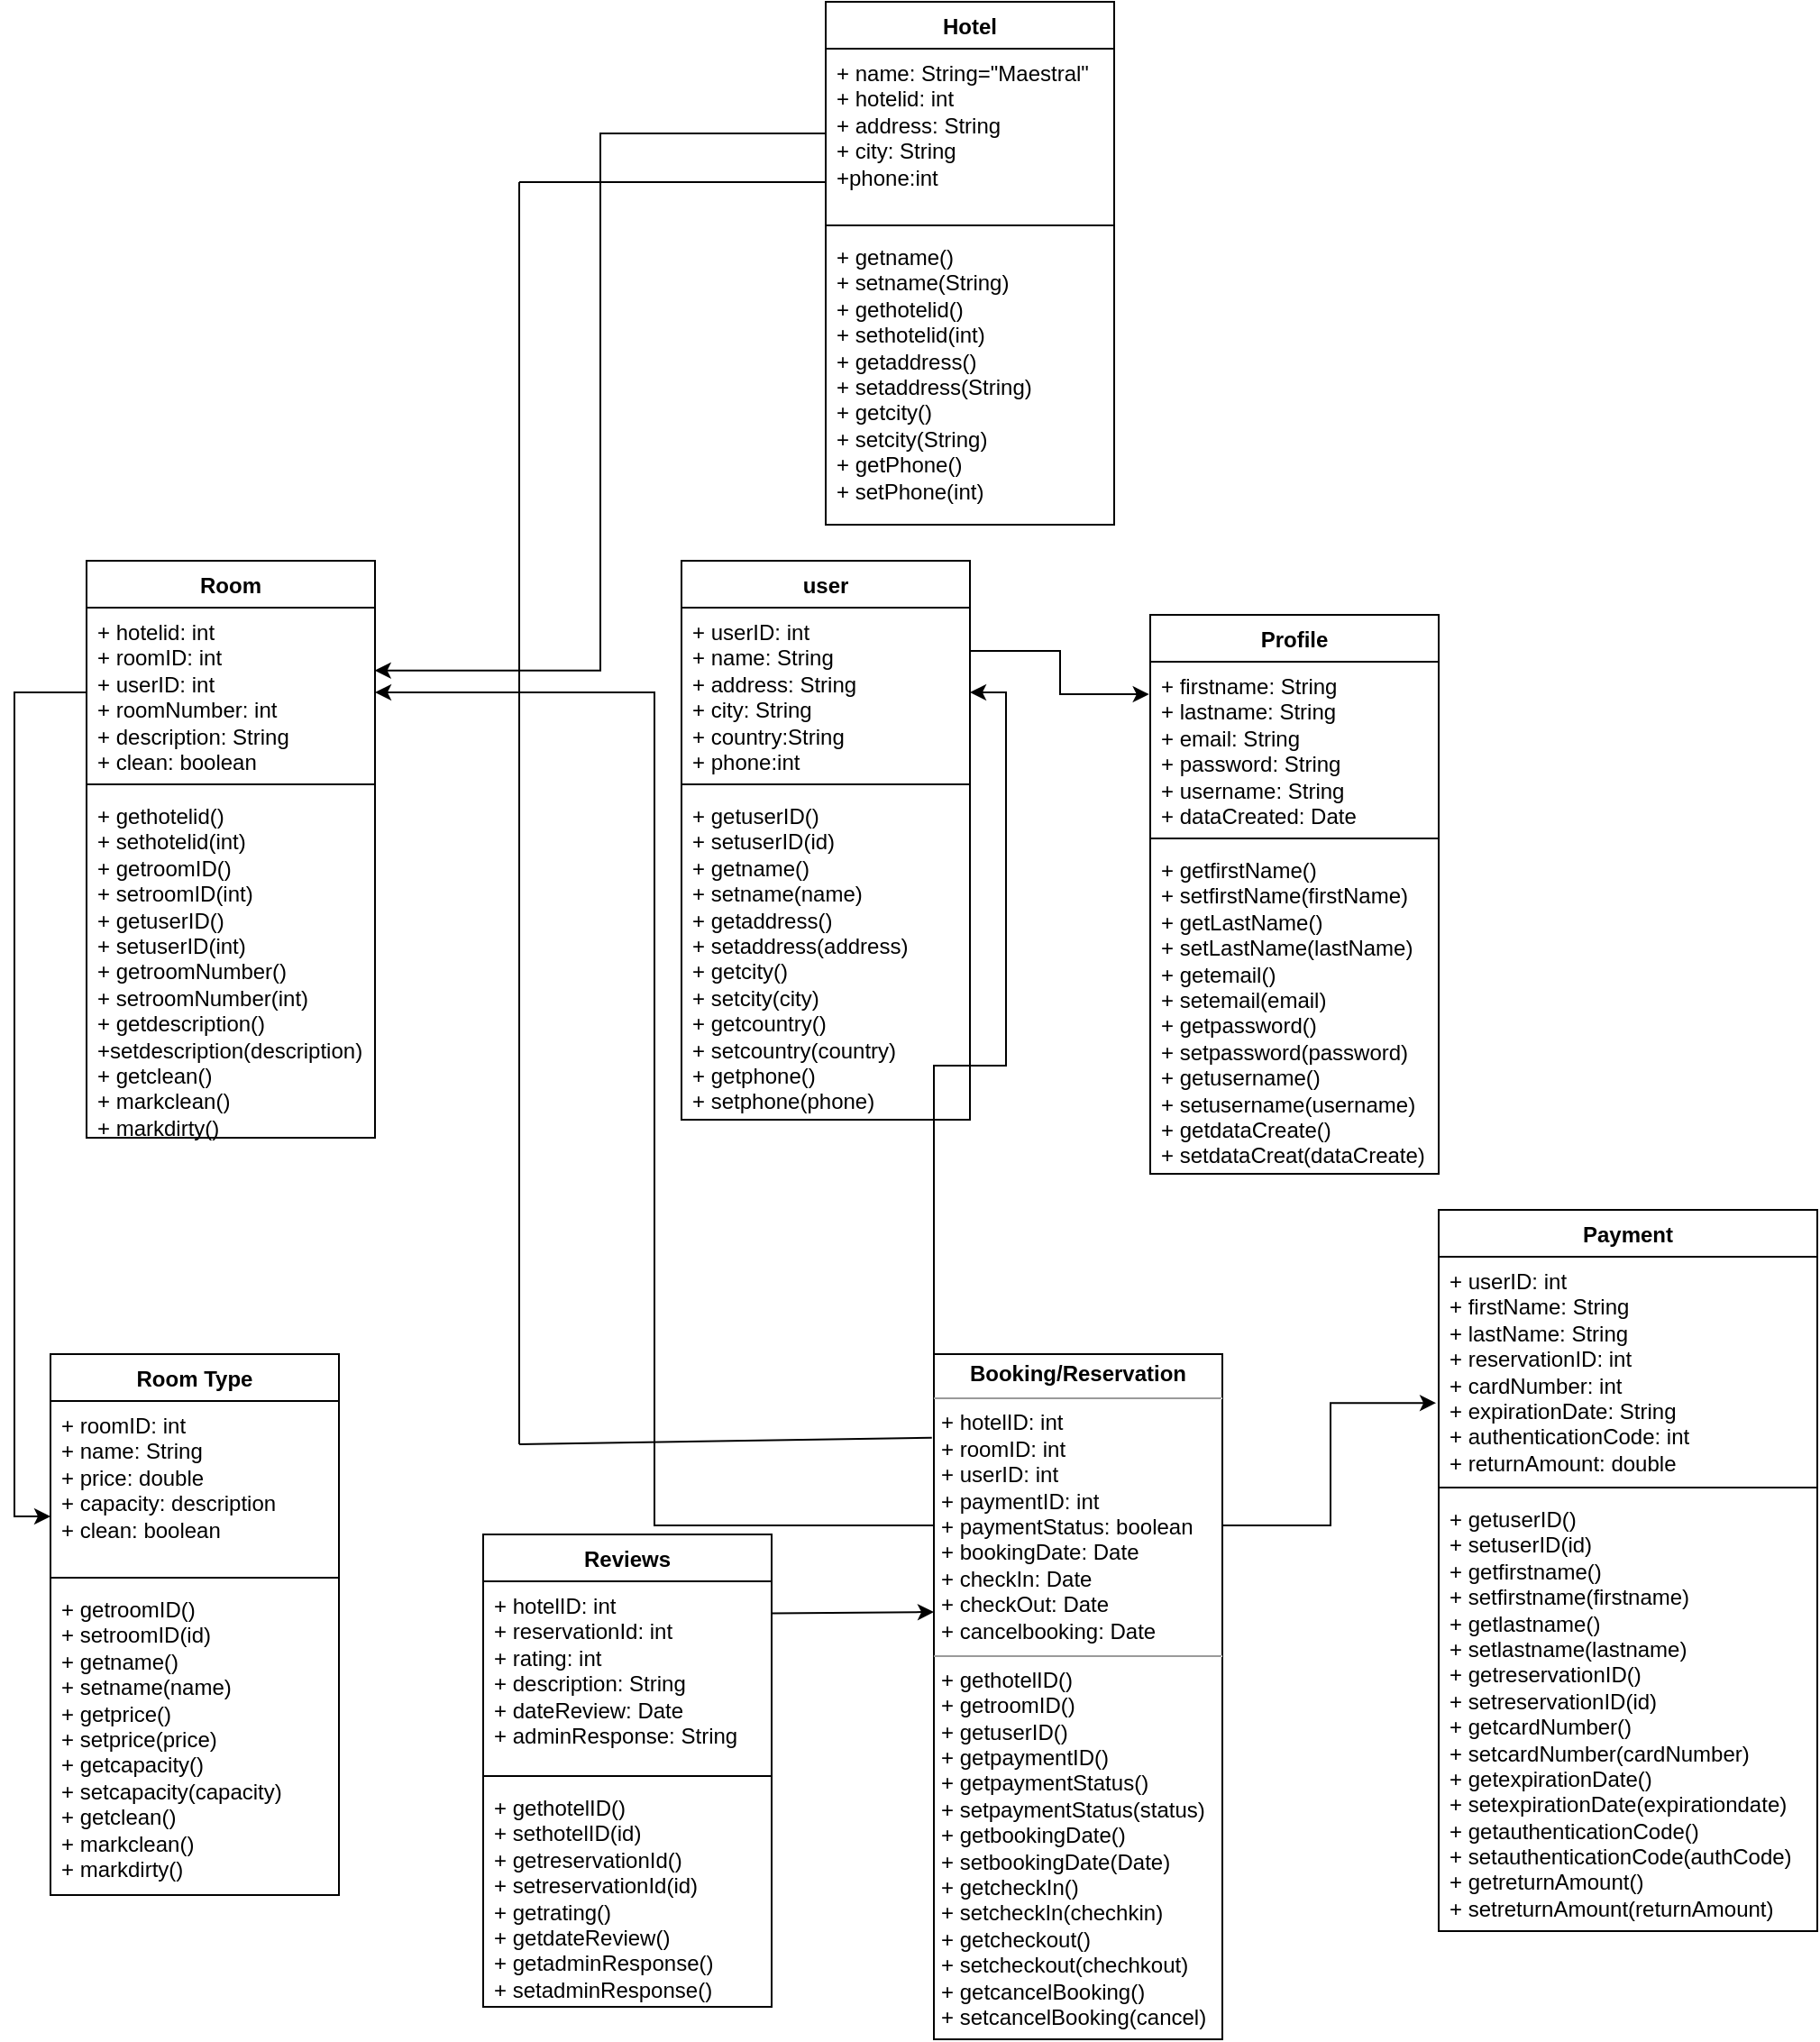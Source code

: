 <mxfile version="22.1.11" type="device">
  <diagram name="Page-1" id="9f46799a-70d6-7492-0946-bef42562c5a5">
    <mxGraphModel dx="2227" dy="1282" grid="1" gridSize="10" guides="1" tooltips="1" connect="1" arrows="1" fold="1" page="1" pageScale="1" pageWidth="1100" pageHeight="850" background="none" math="0" shadow="0">
      <root>
        <mxCell id="0" />
        <mxCell id="1" parent="0" />
        <mxCell id="sUcjQJHlJMkvDkXxaXbN-1" value="Hotel" style="swimlane;fontStyle=1;align=center;verticalAlign=top;childLayout=stackLayout;horizontal=1;startSize=26;horizontalStack=0;resizeParent=1;resizeParentMax=0;resizeLast=0;collapsible=1;marginBottom=0;whiteSpace=wrap;html=1;" vertex="1" parent="1">
          <mxGeometry x="470" y="10" width="160" height="290" as="geometry" />
        </mxCell>
        <mxCell id="sUcjQJHlJMkvDkXxaXbN-2" value="+ name: String=&quot;Maestral&quot;&lt;br&gt;+ hotelid: int&lt;br&gt;+ address: String&lt;br&gt;+ city: String&lt;br&gt;+phone:int" style="text;strokeColor=none;fillColor=none;align=left;verticalAlign=top;spacingLeft=4;spacingRight=4;overflow=hidden;rotatable=0;points=[[0,0.5],[1,0.5]];portConstraint=eastwest;whiteSpace=wrap;html=1;" vertex="1" parent="sUcjQJHlJMkvDkXxaXbN-1">
          <mxGeometry y="26" width="160" height="94" as="geometry" />
        </mxCell>
        <mxCell id="sUcjQJHlJMkvDkXxaXbN-3" value="" style="line;strokeWidth=1;fillColor=none;align=left;verticalAlign=middle;spacingTop=-1;spacingLeft=3;spacingRight=3;rotatable=0;labelPosition=right;points=[];portConstraint=eastwest;strokeColor=inherit;" vertex="1" parent="sUcjQJHlJMkvDkXxaXbN-1">
          <mxGeometry y="120" width="160" height="8" as="geometry" />
        </mxCell>
        <mxCell id="sUcjQJHlJMkvDkXxaXbN-4" value="+ getname()&lt;br&gt;+ setname(String)&lt;br&gt;+ gethotelid()&lt;br&gt;+ sethotelid(int)&lt;br&gt;+ getaddress()&lt;br&gt;+ setaddress(String)&lt;br&gt;+ getcity()&lt;br&gt;+ setcity(String)&lt;br&gt;+ getPhone()&lt;br&gt;+ setPhone(int)&lt;br&gt;" style="text;strokeColor=none;fillColor=none;align=left;verticalAlign=top;spacingLeft=4;spacingRight=4;overflow=hidden;rotatable=0;points=[[0,0.5],[1,0.5]];portConstraint=eastwest;whiteSpace=wrap;html=1;" vertex="1" parent="sUcjQJHlJMkvDkXxaXbN-1">
          <mxGeometry y="128" width="160" height="162" as="geometry" />
        </mxCell>
        <mxCell id="sUcjQJHlJMkvDkXxaXbN-9" value="Room" style="swimlane;fontStyle=1;align=center;verticalAlign=top;childLayout=stackLayout;horizontal=1;startSize=26;horizontalStack=0;resizeParent=1;resizeParentMax=0;resizeLast=0;collapsible=1;marginBottom=0;whiteSpace=wrap;html=1;" vertex="1" parent="1">
          <mxGeometry x="60" y="320" width="160" height="320" as="geometry" />
        </mxCell>
        <mxCell id="sUcjQJHlJMkvDkXxaXbN-10" value="+ hotelid: int&lt;br&gt;+ roomID: int&lt;br&gt;+ userID: int&amp;nbsp;&lt;br&gt;+ roomNumber: int&lt;br&gt;+ description: String&lt;br&gt;+ clean: boolean" style="text;strokeColor=none;fillColor=none;align=left;verticalAlign=top;spacingLeft=4;spacingRight=4;overflow=hidden;rotatable=0;points=[[0,0.5],[1,0.5]];portConstraint=eastwest;whiteSpace=wrap;html=1;" vertex="1" parent="sUcjQJHlJMkvDkXxaXbN-9">
          <mxGeometry y="26" width="160" height="94" as="geometry" />
        </mxCell>
        <mxCell id="sUcjQJHlJMkvDkXxaXbN-11" value="" style="line;strokeWidth=1;fillColor=none;align=left;verticalAlign=middle;spacingTop=-1;spacingLeft=3;spacingRight=3;rotatable=0;labelPosition=right;points=[];portConstraint=eastwest;strokeColor=inherit;" vertex="1" parent="sUcjQJHlJMkvDkXxaXbN-9">
          <mxGeometry y="120" width="160" height="8" as="geometry" />
        </mxCell>
        <mxCell id="sUcjQJHlJMkvDkXxaXbN-12" value="+ gethotelid()&lt;br&gt;+ sethotelid(int)&lt;br&gt;+ getroomID()&lt;br&gt;+ setroomID(int)&lt;br&gt;+ getuserID()&lt;br&gt;+ setuserID(int)&lt;br&gt;+ getroomNumber()&lt;br&gt;+ setroomNumber(int)&lt;br&gt;+ getdescription()&lt;br&gt;+setdescription(description)&lt;br&gt;+ getclean()&lt;br&gt;+ markclean()&lt;br&gt;+ markdirty()&lt;br&gt;&lt;br&gt;" style="text;strokeColor=none;fillColor=none;align=left;verticalAlign=top;spacingLeft=4;spacingRight=4;overflow=hidden;rotatable=0;points=[[0,0.5],[1,0.5]];portConstraint=eastwest;whiteSpace=wrap;html=1;" vertex="1" parent="sUcjQJHlJMkvDkXxaXbN-9">
          <mxGeometry y="128" width="160" height="192" as="geometry" />
        </mxCell>
        <mxCell id="sUcjQJHlJMkvDkXxaXbN-15" style="edgeStyle=orthogonalEdgeStyle;rounded=0;orthogonalLoop=1;jettySize=auto;html=1;entryX=0.999;entryY=0.371;entryDx=0;entryDy=0;entryPerimeter=0;" edge="1" parent="1" source="sUcjQJHlJMkvDkXxaXbN-2" target="sUcjQJHlJMkvDkXxaXbN-10">
          <mxGeometry relative="1" as="geometry" />
        </mxCell>
        <mxCell id="sUcjQJHlJMkvDkXxaXbN-16" value="Room Type" style="swimlane;fontStyle=1;align=center;verticalAlign=top;childLayout=stackLayout;horizontal=1;startSize=26;horizontalStack=0;resizeParent=1;resizeParentMax=0;resizeLast=0;collapsible=1;marginBottom=0;whiteSpace=wrap;html=1;" vertex="1" parent="1">
          <mxGeometry x="40" y="760" width="160" height="300" as="geometry" />
        </mxCell>
        <mxCell id="sUcjQJHlJMkvDkXxaXbN-17" value="+ roomID: int&lt;br&gt;+ name: String&lt;br&gt;+ price: double&lt;br&gt;+ capacity: description&lt;br&gt;+ clean: boolean&lt;br&gt;" style="text;strokeColor=none;fillColor=none;align=left;verticalAlign=top;spacingLeft=4;spacingRight=4;overflow=hidden;rotatable=0;points=[[0,0.5],[1,0.5]];portConstraint=eastwest;whiteSpace=wrap;html=1;" vertex="1" parent="sUcjQJHlJMkvDkXxaXbN-16">
          <mxGeometry y="26" width="160" height="94" as="geometry" />
        </mxCell>
        <mxCell id="sUcjQJHlJMkvDkXxaXbN-18" value="" style="line;strokeWidth=1;fillColor=none;align=left;verticalAlign=middle;spacingTop=-1;spacingLeft=3;spacingRight=3;rotatable=0;labelPosition=right;points=[];portConstraint=eastwest;strokeColor=inherit;" vertex="1" parent="sUcjQJHlJMkvDkXxaXbN-16">
          <mxGeometry y="120" width="160" height="8" as="geometry" />
        </mxCell>
        <mxCell id="sUcjQJHlJMkvDkXxaXbN-19" value="+ getroomID()&lt;br&gt;+ setroomID(id)&lt;br&gt;+ getname()&lt;br&gt;+ setname(name)&lt;br&gt;+ getprice()&lt;br&gt;+ setprice(price)&lt;br&gt;+ getcapacity()&lt;br&gt;+ setcapacity(capacity)&lt;br&gt;+ getclean()&lt;br&gt;+ markclean()&lt;br&gt;+ markdirty()" style="text;strokeColor=none;fillColor=none;align=left;verticalAlign=top;spacingLeft=4;spacingRight=4;overflow=hidden;rotatable=0;points=[[0,0.5],[1,0.5]];portConstraint=eastwest;whiteSpace=wrap;html=1;" vertex="1" parent="sUcjQJHlJMkvDkXxaXbN-16">
          <mxGeometry y="128" width="160" height="172" as="geometry" />
        </mxCell>
        <mxCell id="sUcjQJHlJMkvDkXxaXbN-28" style="edgeStyle=orthogonalEdgeStyle;rounded=0;orthogonalLoop=1;jettySize=auto;html=1;exitX=0;exitY=0.25;exitDx=0;exitDy=0;entryX=1;entryY=0.5;entryDx=0;entryDy=0;" edge="1" parent="1" source="sUcjQJHlJMkvDkXxaXbN-26" target="sUcjQJHlJMkvDkXxaXbN-10">
          <mxGeometry relative="1" as="geometry">
            <mxPoint x="260" y="370" as="targetPoint" />
          </mxGeometry>
        </mxCell>
        <mxCell id="sUcjQJHlJMkvDkXxaXbN-36" style="edgeStyle=orthogonalEdgeStyle;rounded=0;orthogonalLoop=1;jettySize=auto;html=1;exitX=0;exitY=0;exitDx=0;exitDy=0;" edge="1" parent="1" source="sUcjQJHlJMkvDkXxaXbN-26" target="sUcjQJHlJMkvDkXxaXbN-32">
          <mxGeometry relative="1" as="geometry" />
        </mxCell>
        <mxCell id="sUcjQJHlJMkvDkXxaXbN-26" value="&lt;p style=&quot;margin:0px;margin-top:4px;text-align:center;&quot;&gt;&lt;b&gt;Booking/Reservation&lt;/b&gt;&lt;/p&gt;&lt;hr size=&quot;1&quot;&gt;&lt;p style=&quot;margin:0px;margin-left:4px;&quot;&gt;+ hotelID: int&lt;/p&gt;&lt;p style=&quot;margin:0px;margin-left:4px;&quot;&gt;+ roomID: int&lt;/p&gt;&lt;p style=&quot;margin:0px;margin-left:4px;&quot;&gt;+ userID: int&lt;/p&gt;&lt;p style=&quot;margin:0px;margin-left:4px;&quot;&gt;+ paymentID: int&lt;/p&gt;&lt;p style=&quot;margin:0px;margin-left:4px;&quot;&gt;+ paymentStatus: boolean&lt;/p&gt;&lt;p style=&quot;margin:0px;margin-left:4px;&quot;&gt;+ bookingDate: Date&lt;/p&gt;&lt;p style=&quot;margin:0px;margin-left:4px;&quot;&gt;+ checkIn: Date&lt;/p&gt;&lt;p style=&quot;margin:0px;margin-left:4px;&quot;&gt;+ checkOut: Date&lt;/p&gt;&lt;p style=&quot;margin:0px;margin-left:4px;&quot;&gt;+ cancelbooking: Date&lt;/p&gt;&lt;hr size=&quot;1&quot;&gt;&lt;p style=&quot;margin:0px;margin-left:4px;&quot;&gt;+ gethotelID()&lt;/p&gt;&lt;p style=&quot;margin:0px;margin-left:4px;&quot;&gt;+ getroomID()&lt;/p&gt;&lt;p style=&quot;margin:0px;margin-left:4px;&quot;&gt;+ getuserID()&lt;/p&gt;&lt;p style=&quot;margin:0px;margin-left:4px;&quot;&gt;+ getpaymentID()&lt;/p&gt;&lt;p style=&quot;margin:0px;margin-left:4px;&quot;&gt;+ getpaymentStatus()&lt;/p&gt;&lt;p style=&quot;margin:0px;margin-left:4px;&quot;&gt;+ setpaymentStatus(status)&lt;/p&gt;&lt;p style=&quot;margin:0px;margin-left:4px;&quot;&gt;+ getbookingDate()&lt;/p&gt;&lt;p style=&quot;margin:0px;margin-left:4px;&quot;&gt;+ setbookingDate(Date)&lt;/p&gt;&lt;p style=&quot;margin:0px;margin-left:4px;&quot;&gt;+ getcheckIn()&lt;/p&gt;&lt;p style=&quot;margin:0px;margin-left:4px;&quot;&gt;+ setcheckIn(chechkin)&lt;/p&gt;&lt;p style=&quot;margin:0px;margin-left:4px;&quot;&gt;+ getcheckout()&lt;/p&gt;&lt;p style=&quot;margin:0px;margin-left:4px;&quot;&gt;+ setcheckout(chechkout)&lt;/p&gt;&lt;p style=&quot;margin:0px;margin-left:4px;&quot;&gt;+ getcancelBooking()&lt;/p&gt;&lt;p style=&quot;margin:0px;margin-left:4px;&quot;&gt;+ setcancelBooking(cancel)&lt;/p&gt;" style="verticalAlign=top;align=left;overflow=fill;fontSize=12;fontFamily=Helvetica;html=1;whiteSpace=wrap;" vertex="1" parent="1">
          <mxGeometry x="530" y="760" width="160" height="380" as="geometry" />
        </mxCell>
        <mxCell id="sUcjQJHlJMkvDkXxaXbN-29" style="edgeStyle=orthogonalEdgeStyle;rounded=0;orthogonalLoop=1;jettySize=auto;html=1;exitX=0;exitY=0.5;exitDx=0;exitDy=0;entryX=0;entryY=0.681;entryDx=0;entryDy=0;entryPerimeter=0;" edge="1" parent="1" source="sUcjQJHlJMkvDkXxaXbN-10" target="sUcjQJHlJMkvDkXxaXbN-17">
          <mxGeometry relative="1" as="geometry">
            <mxPoint x="10" y="850" as="targetPoint" />
          </mxGeometry>
        </mxCell>
        <mxCell id="sUcjQJHlJMkvDkXxaXbN-31" value="user" style="swimlane;fontStyle=1;align=center;verticalAlign=top;childLayout=stackLayout;horizontal=1;startSize=26;horizontalStack=0;resizeParent=1;resizeParentMax=0;resizeLast=0;collapsible=1;marginBottom=0;whiteSpace=wrap;html=1;" vertex="1" parent="1">
          <mxGeometry x="390" y="320" width="160" height="310" as="geometry" />
        </mxCell>
        <mxCell id="sUcjQJHlJMkvDkXxaXbN-32" value="+ userID: int&lt;br&gt;+ name: String&lt;br&gt;+ address: String&lt;br&gt;+ city: String&lt;br&gt;+ country:String&lt;br&gt;+ phone:int" style="text;strokeColor=none;fillColor=none;align=left;verticalAlign=top;spacingLeft=4;spacingRight=4;overflow=hidden;rotatable=0;points=[[0,0.5],[1,0.5]];portConstraint=eastwest;whiteSpace=wrap;html=1;" vertex="1" parent="sUcjQJHlJMkvDkXxaXbN-31">
          <mxGeometry y="26" width="160" height="94" as="geometry" />
        </mxCell>
        <mxCell id="sUcjQJHlJMkvDkXxaXbN-33" value="" style="line;strokeWidth=1;fillColor=none;align=left;verticalAlign=middle;spacingTop=-1;spacingLeft=3;spacingRight=3;rotatable=0;labelPosition=right;points=[];portConstraint=eastwest;strokeColor=inherit;" vertex="1" parent="sUcjQJHlJMkvDkXxaXbN-31">
          <mxGeometry y="120" width="160" height="8" as="geometry" />
        </mxCell>
        <mxCell id="sUcjQJHlJMkvDkXxaXbN-34" value="+ getuserID()&lt;br&gt;+ setuserID(id)&lt;br&gt;+ getname()&lt;br&gt;+ setname(name)&lt;br&gt;+ getaddress()&lt;br&gt;+ setaddress(address)&amp;nbsp;&lt;br&gt;+ getcity()&lt;br&gt;+ setcity(city)&lt;br&gt;+ getcountry()&lt;br&gt;+ setcountry(country)&lt;br&gt;+ getphone()&lt;br&gt;+ setphone(phone)&lt;br&gt;" style="text;strokeColor=none;fillColor=none;align=left;verticalAlign=top;spacingLeft=4;spacingRight=4;overflow=hidden;rotatable=0;points=[[0,0.5],[1,0.5]];portConstraint=eastwest;whiteSpace=wrap;html=1;" vertex="1" parent="sUcjQJHlJMkvDkXxaXbN-31">
          <mxGeometry y="128" width="160" height="182" as="geometry" />
        </mxCell>
        <mxCell id="sUcjQJHlJMkvDkXxaXbN-37" value="" style="endArrow=none;html=1;rounded=0;" edge="1" parent="1">
          <mxGeometry width="50" height="50" relative="1" as="geometry">
            <mxPoint x="300" y="110" as="sourcePoint" />
            <mxPoint x="470" y="110" as="targetPoint" />
          </mxGeometry>
        </mxCell>
        <mxCell id="sUcjQJHlJMkvDkXxaXbN-38" value="" style="endArrow=none;html=1;rounded=0;" edge="1" parent="1">
          <mxGeometry width="50" height="50" relative="1" as="geometry">
            <mxPoint x="300" y="810" as="sourcePoint" />
            <mxPoint x="300" y="110" as="targetPoint" />
          </mxGeometry>
        </mxCell>
        <mxCell id="sUcjQJHlJMkvDkXxaXbN-39" value="" style="endArrow=none;html=1;rounded=0;entryX=-0.007;entryY=0.122;entryDx=0;entryDy=0;entryPerimeter=0;" edge="1" parent="1" target="sUcjQJHlJMkvDkXxaXbN-26">
          <mxGeometry width="50" height="50" relative="1" as="geometry">
            <mxPoint x="300" y="810" as="sourcePoint" />
            <mxPoint x="320" y="810" as="targetPoint" />
          </mxGeometry>
        </mxCell>
        <mxCell id="sUcjQJHlJMkvDkXxaXbN-40" value="Reviews" style="swimlane;fontStyle=1;align=center;verticalAlign=top;childLayout=stackLayout;horizontal=1;startSize=26;horizontalStack=0;resizeParent=1;resizeParentMax=0;resizeLast=0;collapsible=1;marginBottom=0;whiteSpace=wrap;html=1;" vertex="1" parent="1">
          <mxGeometry x="280" y="860" width="160" height="262" as="geometry" />
        </mxCell>
        <mxCell id="sUcjQJHlJMkvDkXxaXbN-41" value="+ hotelID: int&lt;br&gt;+ reservationId: int&lt;br&gt;+ rating: int&lt;br&gt;+ description: String&lt;br&gt;+ dateReview: Date&lt;br&gt;+ adminResponse: String" style="text;strokeColor=none;fillColor=none;align=left;verticalAlign=top;spacingLeft=4;spacingRight=4;overflow=hidden;rotatable=0;points=[[0,0.5],[1,0.5]];portConstraint=eastwest;whiteSpace=wrap;html=1;" vertex="1" parent="sUcjQJHlJMkvDkXxaXbN-40">
          <mxGeometry y="26" width="160" height="104" as="geometry" />
        </mxCell>
        <mxCell id="sUcjQJHlJMkvDkXxaXbN-42" value="" style="line;strokeWidth=1;fillColor=none;align=left;verticalAlign=middle;spacingTop=-1;spacingLeft=3;spacingRight=3;rotatable=0;labelPosition=right;points=[];portConstraint=eastwest;strokeColor=inherit;" vertex="1" parent="sUcjQJHlJMkvDkXxaXbN-40">
          <mxGeometry y="130" width="160" height="8" as="geometry" />
        </mxCell>
        <mxCell id="sUcjQJHlJMkvDkXxaXbN-43" value="+ gethotelID()&lt;br&gt;+ sethotelID(id)&lt;br&gt;+ getreservationId()&lt;br&gt;+ setreservationId(id)&lt;br&gt;+ getrating()&lt;br&gt;+ getdateReview()&lt;br&gt;+ getadminResponse()&lt;br&gt;+ setadminResponse()" style="text;strokeColor=none;fillColor=none;align=left;verticalAlign=top;spacingLeft=4;spacingRight=4;overflow=hidden;rotatable=0;points=[[0,0.5],[1,0.5]];portConstraint=eastwest;whiteSpace=wrap;html=1;" vertex="1" parent="sUcjQJHlJMkvDkXxaXbN-40">
          <mxGeometry y="138" width="160" height="124" as="geometry" />
        </mxCell>
        <mxCell id="sUcjQJHlJMkvDkXxaXbN-45" value="" style="endArrow=classic;html=1;rounded=0;exitX=1.002;exitY=0.171;exitDx=0;exitDy=0;exitPerimeter=0;" edge="1" parent="1" source="sUcjQJHlJMkvDkXxaXbN-41">
          <mxGeometry width="50" height="50" relative="1" as="geometry">
            <mxPoint x="440" y="900" as="sourcePoint" />
            <mxPoint x="530" y="903" as="targetPoint" />
          </mxGeometry>
        </mxCell>
        <mxCell id="sUcjQJHlJMkvDkXxaXbN-46" value="Payment" style="swimlane;fontStyle=1;align=center;verticalAlign=top;childLayout=stackLayout;horizontal=1;startSize=26;horizontalStack=0;resizeParent=1;resizeParentMax=0;resizeLast=0;collapsible=1;marginBottom=0;whiteSpace=wrap;html=1;" vertex="1" parent="1">
          <mxGeometry x="810" y="680" width="210" height="400" as="geometry" />
        </mxCell>
        <mxCell id="sUcjQJHlJMkvDkXxaXbN-47" value="+ userID: int&lt;br&gt;+ firstName: String&lt;br&gt;+ lastName: String&lt;br&gt;+ reservationID: int&lt;br&gt;+ cardNumber: int&lt;br&gt;+ expirationDate: String&lt;br&gt;+ authenticationCode: int&lt;br&gt;+ returnAmount: double" style="text;strokeColor=none;fillColor=none;align=left;verticalAlign=top;spacingLeft=4;spacingRight=4;overflow=hidden;rotatable=0;points=[[0,0.5],[1,0.5]];portConstraint=eastwest;whiteSpace=wrap;html=1;" vertex="1" parent="sUcjQJHlJMkvDkXxaXbN-46">
          <mxGeometry y="26" width="210" height="124" as="geometry" />
        </mxCell>
        <mxCell id="sUcjQJHlJMkvDkXxaXbN-48" value="" style="line;strokeWidth=1;fillColor=none;align=left;verticalAlign=middle;spacingTop=-1;spacingLeft=3;spacingRight=3;rotatable=0;labelPosition=right;points=[];portConstraint=eastwest;strokeColor=inherit;" vertex="1" parent="sUcjQJHlJMkvDkXxaXbN-46">
          <mxGeometry y="150" width="210" height="8" as="geometry" />
        </mxCell>
        <mxCell id="sUcjQJHlJMkvDkXxaXbN-49" value="+ getuserID()&lt;br&gt;+ setuserID(id)&lt;br&gt;+ getfirstname()&lt;br&gt;+ setfirstname(firstname)&lt;br&gt;+ getlastname()&amp;nbsp;&lt;br&gt;+ setlastname(lastname)&lt;br&gt;+ getreservationID()&lt;br&gt;+ setreservationID(id)&lt;br&gt;+ getcardNumber()&lt;br&gt;+ setcardNumber(cardNumber)&lt;br&gt;+ getexpirationDate()&lt;br&gt;+ setexpirationDate(expirationdate)&lt;br&gt;+ getauthenticationCode()&lt;br&gt;+ setauthenticationCode(authCode)&amp;nbsp;&lt;br&gt;+ getreturnAmount()&lt;br&gt;+ setreturnAmount(returnAmount)" style="text;strokeColor=none;fillColor=none;align=left;verticalAlign=top;spacingLeft=4;spacingRight=4;overflow=hidden;rotatable=0;points=[[0,0.5],[1,0.5]];portConstraint=eastwest;whiteSpace=wrap;html=1;" vertex="1" parent="sUcjQJHlJMkvDkXxaXbN-46">
          <mxGeometry y="158" width="210" height="242" as="geometry" />
        </mxCell>
        <mxCell id="sUcjQJHlJMkvDkXxaXbN-51" style="edgeStyle=orthogonalEdgeStyle;rounded=0;orthogonalLoop=1;jettySize=auto;html=1;exitX=1;exitY=0.25;exitDx=0;exitDy=0;entryX=-0.007;entryY=0.654;entryDx=0;entryDy=0;entryPerimeter=0;" edge="1" parent="1" source="sUcjQJHlJMkvDkXxaXbN-26" target="sUcjQJHlJMkvDkXxaXbN-47">
          <mxGeometry relative="1" as="geometry" />
        </mxCell>
        <mxCell id="sUcjQJHlJMkvDkXxaXbN-53" value="Profile" style="swimlane;fontStyle=1;align=center;verticalAlign=top;childLayout=stackLayout;horizontal=1;startSize=26;horizontalStack=0;resizeParent=1;resizeParentMax=0;resizeLast=0;collapsible=1;marginBottom=0;whiteSpace=wrap;html=1;" vertex="1" parent="1">
          <mxGeometry x="650" y="350" width="160" height="310" as="geometry" />
        </mxCell>
        <mxCell id="sUcjQJHlJMkvDkXxaXbN-54" value="+ firstname: String&lt;br&gt;+ lastname: String&lt;br&gt;+ email: String&lt;br&gt;+ password: String&lt;br&gt;+ username: String&lt;br&gt;+ dataCreated: Date" style="text;strokeColor=none;fillColor=none;align=left;verticalAlign=top;spacingLeft=4;spacingRight=4;overflow=hidden;rotatable=0;points=[[0,0.5],[1,0.5]];portConstraint=eastwest;whiteSpace=wrap;html=1;" vertex="1" parent="sUcjQJHlJMkvDkXxaXbN-53">
          <mxGeometry y="26" width="160" height="94" as="geometry" />
        </mxCell>
        <mxCell id="sUcjQJHlJMkvDkXxaXbN-55" value="" style="line;strokeWidth=1;fillColor=none;align=left;verticalAlign=middle;spacingTop=-1;spacingLeft=3;spacingRight=3;rotatable=0;labelPosition=right;points=[];portConstraint=eastwest;strokeColor=inherit;" vertex="1" parent="sUcjQJHlJMkvDkXxaXbN-53">
          <mxGeometry y="120" width="160" height="8" as="geometry" />
        </mxCell>
        <mxCell id="sUcjQJHlJMkvDkXxaXbN-56" value="+ getfirstName()&lt;br&gt;+ setfirstName(firstName)&lt;br&gt;+ getLastName()&lt;br&gt;+ setLastName(lastName)&lt;br&gt;+ getemail()&lt;br&gt;+ setemail(email)&lt;br&gt;+ getpassword()&lt;br&gt;+ setpassword(password)&lt;br&gt;+ getusername()&lt;br&gt;+ setusername(username)&lt;br&gt;+ getdataCreate()&lt;br&gt;+ setdataCreat(dataCreate)&lt;br&gt;&lt;br&gt;&amp;nbsp;" style="text;strokeColor=none;fillColor=none;align=left;verticalAlign=top;spacingLeft=4;spacingRight=4;overflow=hidden;rotatable=0;points=[[0,0.5],[1,0.5]];portConstraint=eastwest;whiteSpace=wrap;html=1;" vertex="1" parent="sUcjQJHlJMkvDkXxaXbN-53">
          <mxGeometry y="128" width="160" height="182" as="geometry" />
        </mxCell>
        <mxCell id="sUcjQJHlJMkvDkXxaXbN-57" style="edgeStyle=orthogonalEdgeStyle;rounded=0;orthogonalLoop=1;jettySize=auto;html=1;exitX=1;exitY=0.5;exitDx=0;exitDy=0;entryX=-0.004;entryY=0.192;entryDx=0;entryDy=0;entryPerimeter=0;" edge="1" parent="1" source="sUcjQJHlJMkvDkXxaXbN-32" target="sUcjQJHlJMkvDkXxaXbN-54">
          <mxGeometry relative="1" as="geometry">
            <Array as="points">
              <mxPoint x="550" y="370" />
              <mxPoint x="600" y="370" />
              <mxPoint x="600" y="394" />
            </Array>
          </mxGeometry>
        </mxCell>
      </root>
    </mxGraphModel>
  </diagram>
</mxfile>
